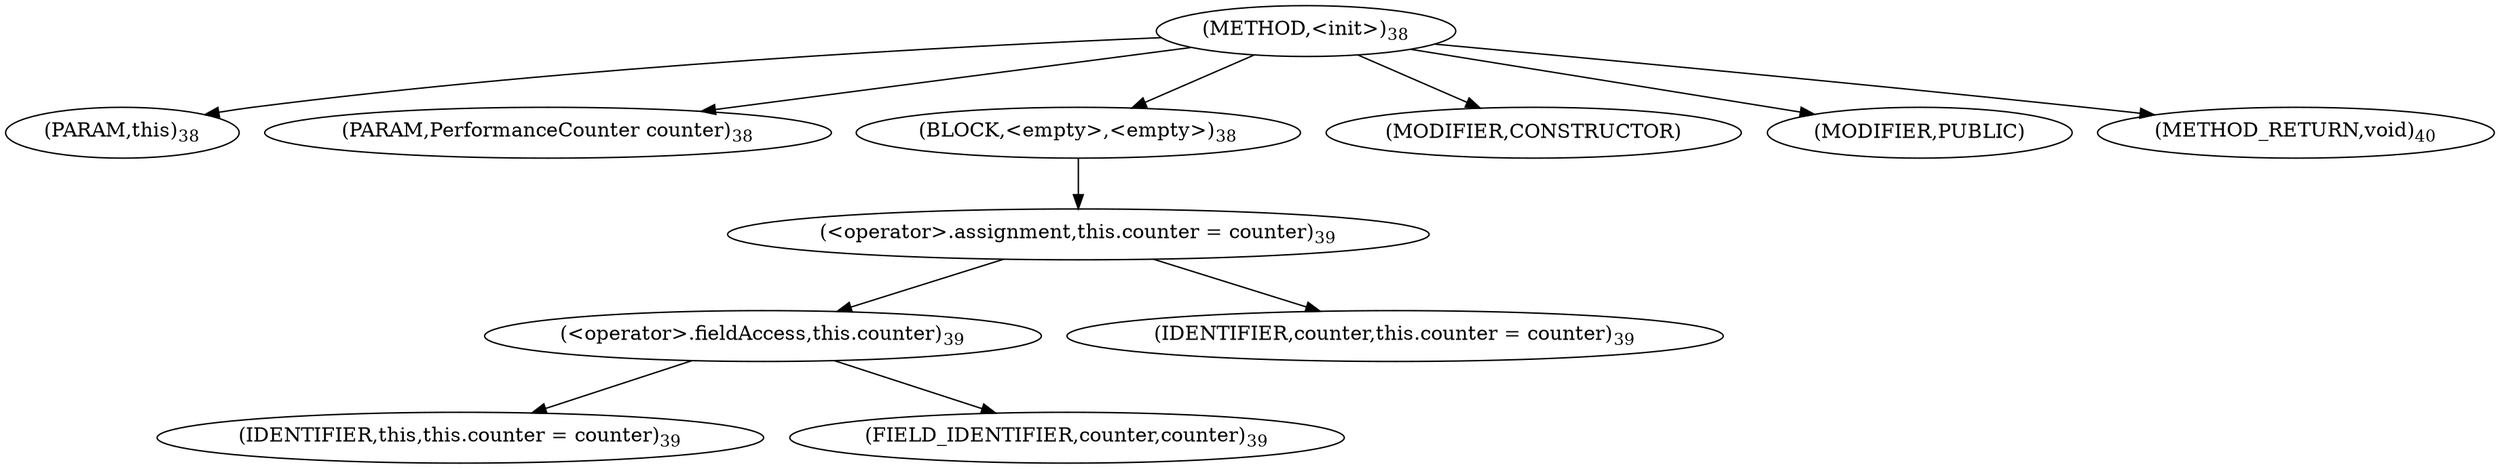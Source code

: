 digraph "&lt;init&gt;" {  
"23" [label = <(METHOD,&lt;init&gt;)<SUB>38</SUB>> ]
"4" [label = <(PARAM,this)<SUB>38</SUB>> ]
"24" [label = <(PARAM,PerformanceCounter counter)<SUB>38</SUB>> ]
"25" [label = <(BLOCK,&lt;empty&gt;,&lt;empty&gt;)<SUB>38</SUB>> ]
"26" [label = <(&lt;operator&gt;.assignment,this.counter = counter)<SUB>39</SUB>> ]
"27" [label = <(&lt;operator&gt;.fieldAccess,this.counter)<SUB>39</SUB>> ]
"3" [label = <(IDENTIFIER,this,this.counter = counter)<SUB>39</SUB>> ]
"28" [label = <(FIELD_IDENTIFIER,counter,counter)<SUB>39</SUB>> ]
"29" [label = <(IDENTIFIER,counter,this.counter = counter)<SUB>39</SUB>> ]
"30" [label = <(MODIFIER,CONSTRUCTOR)> ]
"31" [label = <(MODIFIER,PUBLIC)> ]
"32" [label = <(METHOD_RETURN,void)<SUB>40</SUB>> ]
  "23" -> "4" 
  "23" -> "24" 
  "23" -> "25" 
  "23" -> "30" 
  "23" -> "31" 
  "23" -> "32" 
  "25" -> "26" 
  "26" -> "27" 
  "26" -> "29" 
  "27" -> "3" 
  "27" -> "28" 
}
